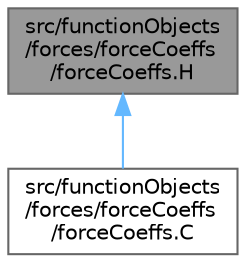 digraph "src/functionObjects/forces/forceCoeffs/forceCoeffs.H"
{
 // LATEX_PDF_SIZE
  bgcolor="transparent";
  edge [fontname=Helvetica,fontsize=10,labelfontname=Helvetica,labelfontsize=10];
  node [fontname=Helvetica,fontsize=10,shape=box,height=0.2,width=0.4];
  Node1 [id="Node000001",label="src/functionObjects\l/forces/forceCoeffs\l/forceCoeffs.H",height=0.2,width=0.4,color="gray40", fillcolor="grey60", style="filled", fontcolor="black",tooltip=" "];
  Node1 -> Node2 [id="edge1_Node000001_Node000002",dir="back",color="steelblue1",style="solid",tooltip=" "];
  Node2 [id="Node000002",label="src/functionObjects\l/forces/forceCoeffs\l/forceCoeffs.C",height=0.2,width=0.4,color="grey40", fillcolor="white", style="filled",URL="$forceCoeffs_8C.html",tooltip=" "];
}
